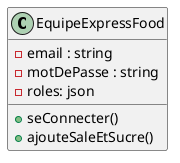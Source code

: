 @startuml EquipeExpressFood

Class EquipeExpressFood {
    - email : string
    - motDePasse : string
    - roles: json
    
    + seConnecter()
    + ajouteSaleEtSucre()
}

@enduml



